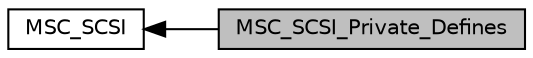 digraph "MSC_SCSI_Private_Defines"
{
  edge [fontname="Helvetica",fontsize="10",labelfontname="Helvetica",labelfontsize="10"];
  node [fontname="Helvetica",fontsize="10",shape=record];
  rankdir=LR;
  Node0 [label="MSC_SCSI_Private_Defines",height=0.2,width=0.4,color="black", fillcolor="grey75", style="filled", fontcolor="black"];
  Node1 [label="MSC_SCSI",height=0.2,width=0.4,color="black", fillcolor="white", style="filled",URL="$group___m_s_c___s_c_s_i.html",tooltip="Mass storage SCSI layer module. "];
  Node1->Node0 [shape=plaintext, dir="back", style="solid"];
}
